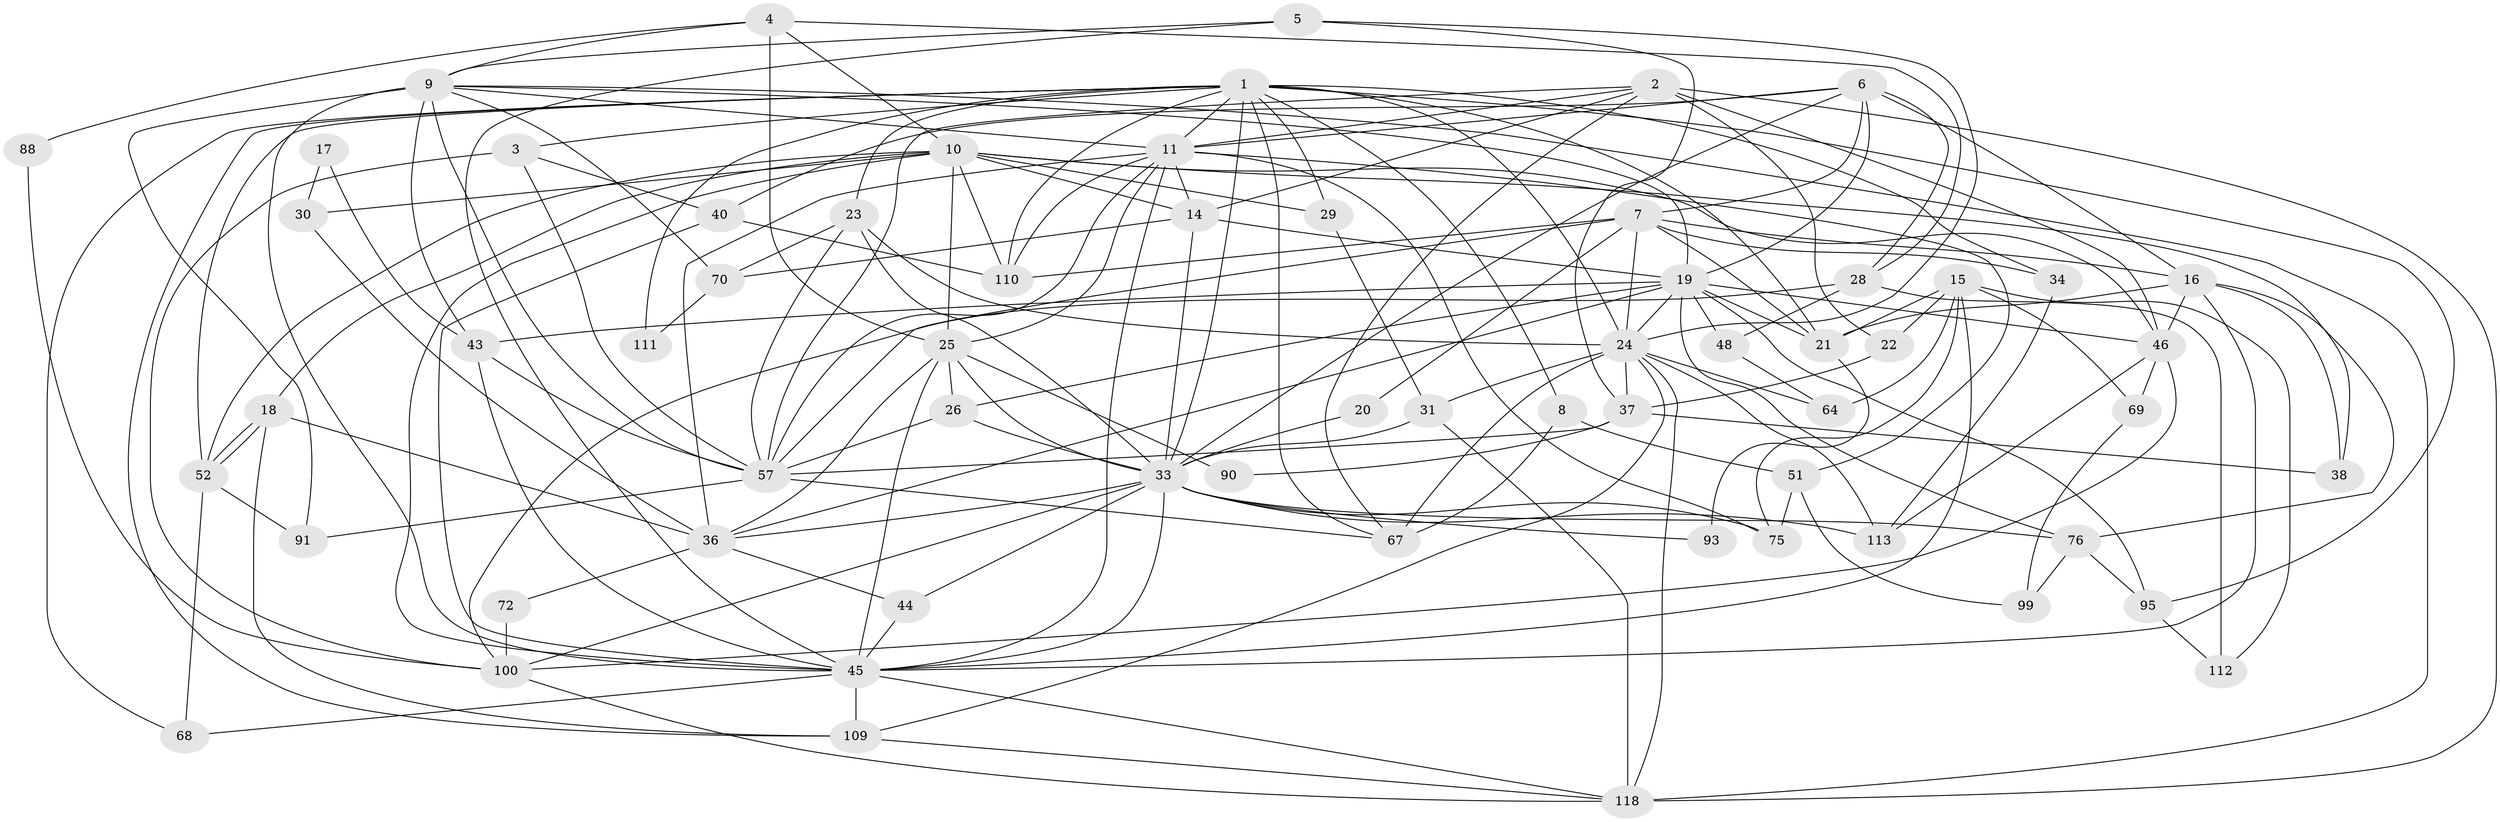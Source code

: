 // original degree distribution, {8: 0.015873015873015872, 7: 0.031746031746031744, 4: 0.3253968253968254, 3: 0.2698412698412698, 2: 0.1111111111111111, 5: 0.15873015873015872, 6: 0.0873015873015873}
// Generated by graph-tools (version 1.1) at 2025/15/03/09/25 04:15:15]
// undirected, 63 vertices, 176 edges
graph export_dot {
graph [start="1"]
  node [color=gray90,style=filled];
  1 [super="+42"];
  2;
  3;
  4 [super="+50"];
  5;
  6 [super="+47"];
  7 [super="+65"];
  8;
  9 [super="+13+71"];
  10 [super="+120+49+55+62"];
  11 [super="+12+63"];
  14 [super="+27+123"];
  15 [super="+60"];
  16 [super="+124"];
  17;
  18;
  19 [super="+56+105"];
  20;
  21 [super="+85"];
  22;
  23;
  24 [super="+53+54+32"];
  25 [super="+39"];
  26;
  28 [super="+77"];
  29;
  30;
  31 [super="+92"];
  33 [super="+66+35+41"];
  34;
  36 [super="+97+104"];
  37 [super="+89"];
  38;
  40 [super="+94"];
  43 [super="+61"];
  44;
  45 [super="+82+83+106"];
  46 [super="+107+115"];
  48;
  51;
  52 [super="+58"];
  57 [super="+114+78+74"];
  64;
  67 [super="+98"];
  68;
  69;
  70;
  72;
  75;
  76 [super="+102"];
  88;
  90;
  91;
  93;
  95 [super="+96"];
  99;
  100;
  109;
  110 [super="+119"];
  111;
  112;
  113 [super="+117"];
  118 [super="+122"];
  1 -- 21;
  1 -- 109;
  1 -- 3;
  1 -- 29;
  1 -- 52;
  1 -- 68;
  1 -- 67;
  1 -- 34;
  1 -- 33 [weight=2];
  1 -- 8;
  1 -- 11;
  1 -- 110;
  1 -- 111;
  1 -- 23;
  1 -- 24;
  1 -- 95;
  2 -- 11;
  2 -- 22;
  2 -- 67;
  2 -- 14;
  2 -- 118;
  2 -- 46;
  2 -- 57;
  3 -- 100;
  3 -- 40;
  3 -- 57;
  4 -- 28;
  4 -- 88;
  4 -- 9;
  4 -- 10;
  4 -- 25;
  5 -- 37;
  5 -- 45;
  5 -- 24;
  5 -- 9;
  6 -- 40;
  6 -- 16;
  6 -- 19;
  6 -- 7;
  6 -- 11;
  6 -- 28;
  6 -- 33;
  7 -- 20;
  7 -- 21 [weight=2];
  7 -- 16;
  7 -- 24;
  7 -- 57;
  7 -- 34;
  7 -- 110;
  8 -- 51;
  8 -- 67;
  9 -- 118;
  9 -- 43;
  9 -- 57;
  9 -- 19;
  9 -- 70;
  9 -- 91;
  9 -- 45;
  9 -- 11;
  10 -- 52;
  10 -- 14 [weight=2];
  10 -- 30 [weight=2];
  10 -- 18;
  10 -- 110;
  10 -- 38 [weight=2];
  10 -- 29;
  10 -- 46;
  10 -- 25 [weight=2];
  10 -- 45;
  11 -- 45;
  11 -- 110;
  11 -- 57;
  11 -- 51;
  11 -- 75;
  11 -- 14;
  11 -- 36;
  11 -- 25;
  14 -- 33;
  14 -- 70;
  14 -- 19;
  15 -- 22;
  15 -- 112;
  15 -- 64;
  15 -- 69;
  15 -- 75;
  15 -- 21;
  15 -- 45;
  16 -- 38;
  16 -- 76;
  16 -- 45;
  16 -- 46;
  16 -- 21;
  17 -- 30;
  17 -- 43;
  18 -- 52;
  18 -- 52;
  18 -- 109;
  18 -- 36;
  19 -- 46;
  19 -- 43;
  19 -- 24;
  19 -- 76;
  19 -- 48;
  19 -- 21;
  19 -- 26;
  19 -- 95;
  19 -- 36;
  20 -- 33;
  21 -- 93;
  22 -- 37;
  23 -- 24;
  23 -- 70;
  23 -- 57;
  23 -- 33;
  24 -- 113;
  24 -- 109;
  24 -- 118;
  24 -- 64;
  24 -- 67;
  24 -- 37;
  24 -- 31;
  25 -- 33 [weight=2];
  25 -- 36;
  25 -- 90;
  25 -- 45;
  25 -- 26;
  26 -- 57;
  26 -- 33;
  28 -- 112;
  28 -- 100;
  28 -- 48;
  29 -- 31;
  30 -- 36;
  31 -- 118;
  31 -- 33;
  33 -- 75 [weight=2];
  33 -- 113;
  33 -- 76;
  33 -- 36;
  33 -- 100;
  33 -- 44;
  33 -- 93;
  33 -- 45;
  34 -- 113;
  36 -- 44;
  36 -- 72;
  37 -- 38;
  37 -- 90;
  37 -- 57;
  40 -- 45;
  40 -- 110;
  43 -- 45;
  43 -- 57;
  44 -- 45;
  45 -- 118;
  45 -- 68;
  45 -- 109;
  46 -- 113;
  46 -- 69;
  46 -- 100;
  48 -- 64;
  51 -- 75;
  51 -- 99;
  52 -- 91;
  52 -- 68;
  57 -- 91;
  57 -- 67;
  69 -- 99;
  70 -- 111;
  72 -- 100;
  76 -- 99;
  76 -- 95;
  88 -- 100;
  95 -- 112;
  100 -- 118;
  109 -- 118;
}
